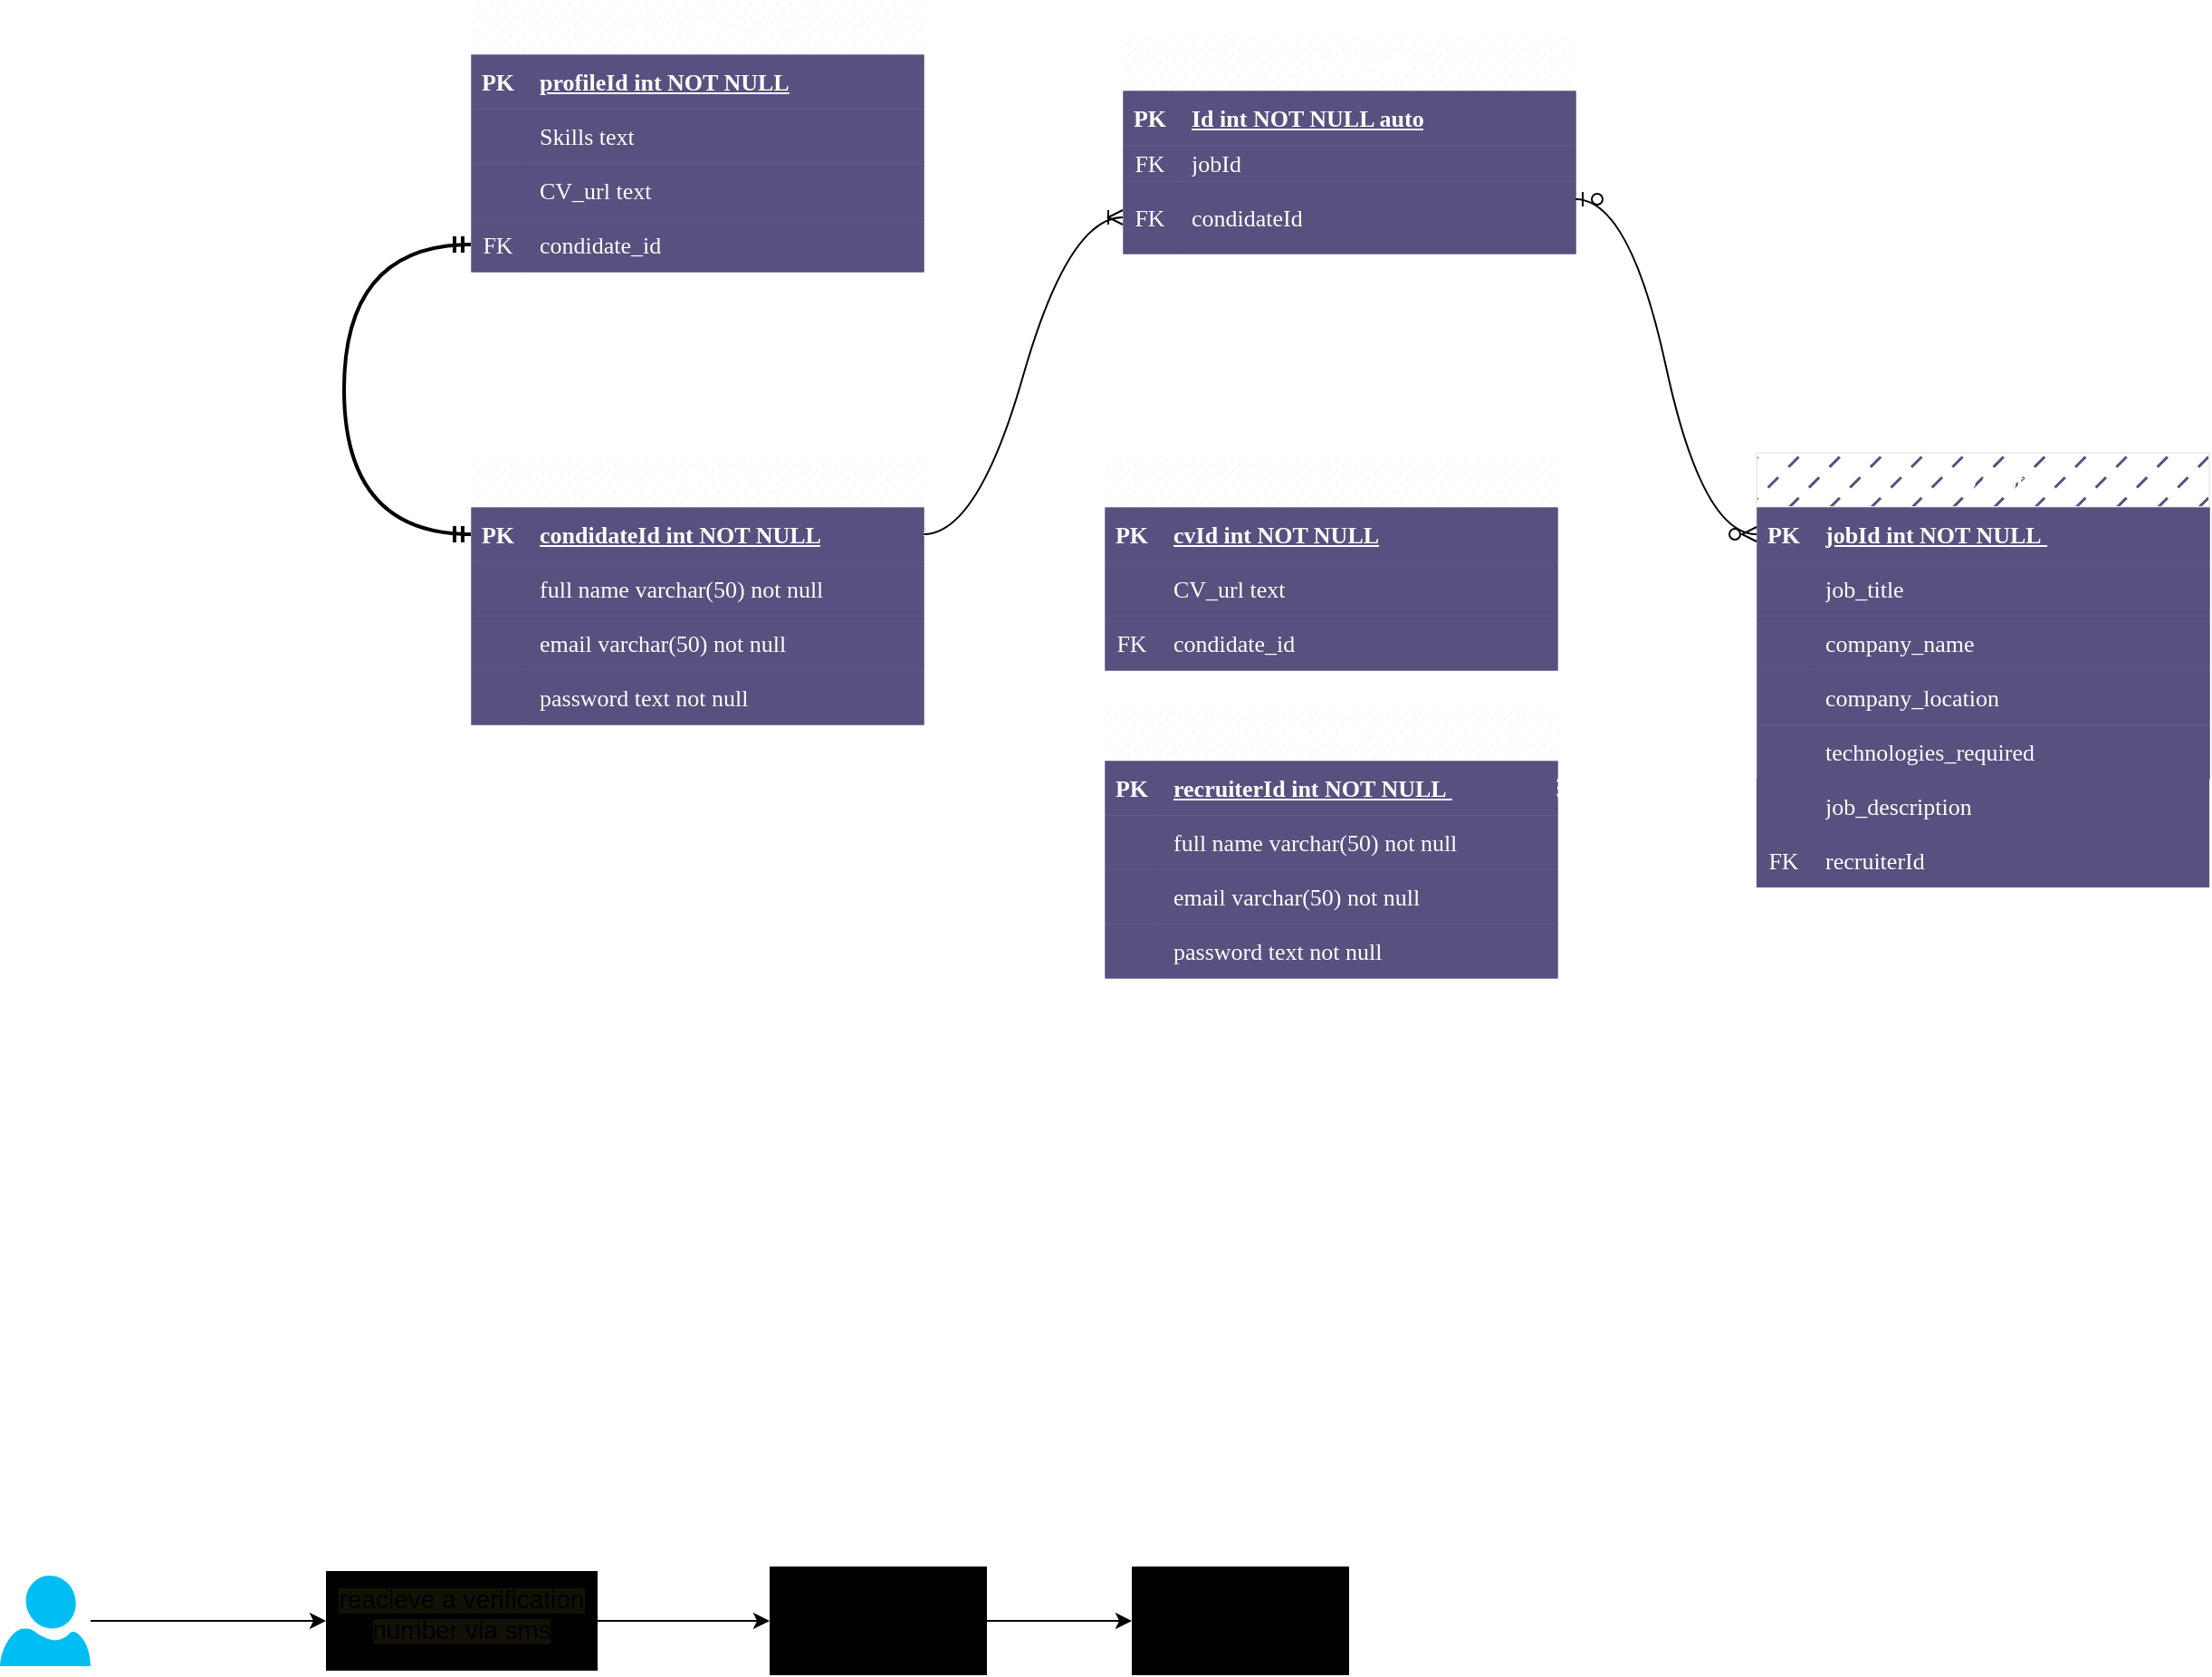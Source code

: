 <mxfile version="20.7.4" type="device"><diagram id="R2lEEEUBdFMjLlhIrx00" name="Page-1"><mxGraphModel dx="1434" dy="779" grid="1" gridSize="10" guides="1" tooltips="1" connect="1" arrows="1" fold="1" page="1" pageScale="1" pageWidth="1200" pageHeight="1920" math="0" shadow="0" extFonts="Permanent Marker^https://fonts.googleapis.com/css?family=Permanent+Marker"><root><mxCell id="0"/><mxCell id="1" parent="0"/><mxCell id="ZnGIGD05tL7cuHlrc2hu-1" value="Condidate" style="shape=table;startSize=30;container=1;collapsible=1;childLayout=tableLayout;fixedRows=1;rowLines=0;fontStyle=1;align=center;resizeLast=1;labelBackgroundColor=none;rounded=0;fillColor=#56517E;strokeColor=#EEEEEE;fontColor=#FFFFFF;fillStyle=dashed;strokeWidth=0;fontSize=13;fontFamily=Verdana;labelBorderColor=none;html=1;" parent="1" vertex="1"><mxGeometry x="440" y="310" width="250" height="150" as="geometry"/></mxCell><mxCell id="ZnGIGD05tL7cuHlrc2hu-2" value="" style="shape=partialRectangle;collapsible=0;dropTarget=0;pointerEvents=0;points=[[0,0.5],[1,0.5]];portConstraint=eastwest;top=0;left=0;right=0;bottom=1;labelBackgroundColor=none;rounded=0;fillColor=#56517E;strokeColor=#EEEEEE;fontColor=#FFFFFF;strokeWidth=0;fontSize=13;fontFamily=Verdana;labelBorderColor=none;html=1;" parent="ZnGIGD05tL7cuHlrc2hu-1" vertex="1"><mxGeometry y="30" width="250" height="30" as="geometry"/></mxCell><mxCell id="ZnGIGD05tL7cuHlrc2hu-3" value="PK" style="shape=partialRectangle;overflow=hidden;connectable=0;top=0;left=0;bottom=0;right=0;fontStyle=1;labelBackgroundColor=none;rounded=0;fillColor=#56517E;strokeColor=#EEEEEE;fontColor=#FFFFFF;strokeWidth=0;fontSize=13;fontFamily=Verdana;labelBorderColor=none;html=1;" parent="ZnGIGD05tL7cuHlrc2hu-2" vertex="1"><mxGeometry width="30" height="30" as="geometry"><mxRectangle width="30" height="30" as="alternateBounds"/></mxGeometry></mxCell><mxCell id="ZnGIGD05tL7cuHlrc2hu-4" value="condidateId int NOT NULL" style="shape=partialRectangle;overflow=hidden;connectable=0;top=0;left=0;bottom=0;right=0;align=left;spacingLeft=6;fontStyle=5;labelBackgroundColor=none;rounded=0;fillColor=#56517E;strokeColor=#EEEEEE;fontColor=#FFFFFF;strokeWidth=0;fontSize=13;fontFamily=Verdana;labelBorderColor=none;html=1;" parent="ZnGIGD05tL7cuHlrc2hu-2" vertex="1"><mxGeometry x="30" width="220" height="30" as="geometry"><mxRectangle width="220" height="30" as="alternateBounds"/></mxGeometry></mxCell><mxCell id="ZnGIGD05tL7cuHlrc2hu-5" value="" style="shape=partialRectangle;collapsible=0;dropTarget=0;pointerEvents=0;points=[[0,0.5],[1,0.5]];portConstraint=eastwest;top=0;left=0;right=0;bottom=0;labelBackgroundColor=none;rounded=0;fillColor=#56517E;strokeColor=#EEEEEE;fontColor=#FFFFFF;strokeWidth=0;fontSize=13;fontFamily=Verdana;labelBorderColor=none;html=1;" parent="ZnGIGD05tL7cuHlrc2hu-1" vertex="1"><mxGeometry y="60" width="250" height="30" as="geometry"/></mxCell><mxCell id="ZnGIGD05tL7cuHlrc2hu-6" value="" style="shape=partialRectangle;overflow=hidden;connectable=0;top=0;left=0;bottom=0;right=0;labelBackgroundColor=none;rounded=0;fillColor=#56517E;strokeColor=#EEEEEE;fontColor=#FFFFFF;strokeWidth=0;fontSize=13;fontFamily=Verdana;labelBorderColor=none;html=1;" parent="ZnGIGD05tL7cuHlrc2hu-5" vertex="1"><mxGeometry width="30" height="30" as="geometry"><mxRectangle width="30" height="30" as="alternateBounds"/></mxGeometry></mxCell><mxCell id="ZnGIGD05tL7cuHlrc2hu-7" value="full name varchar(50) not null" style="shape=partialRectangle;overflow=hidden;connectable=0;top=0;left=0;bottom=0;right=0;align=left;spacingLeft=6;labelBackgroundColor=none;rounded=0;fillColor=#56517E;strokeColor=#EEEEEE;fontColor=#FFFFFF;strokeWidth=0;fontSize=13;fontFamily=Verdana;labelBorderColor=none;html=1;" parent="ZnGIGD05tL7cuHlrc2hu-5" vertex="1"><mxGeometry x="30" width="220" height="30" as="geometry"><mxRectangle width="220" height="30" as="alternateBounds"/></mxGeometry></mxCell><mxCell id="ZnGIGD05tL7cuHlrc2hu-8" value="" style="shape=partialRectangle;collapsible=0;dropTarget=0;pointerEvents=0;points=[[0,0.5],[1,0.5]];portConstraint=eastwest;top=0;left=0;right=0;bottom=0;labelBackgroundColor=none;rounded=0;fillColor=#56517E;strokeColor=#EEEEEE;fontColor=#FFFFFF;strokeWidth=0;fontSize=13;fontFamily=Verdana;labelBorderColor=none;html=1;" parent="ZnGIGD05tL7cuHlrc2hu-1" vertex="1"><mxGeometry y="90" width="250" height="30" as="geometry"/></mxCell><mxCell id="ZnGIGD05tL7cuHlrc2hu-9" value="" style="shape=partialRectangle;overflow=hidden;connectable=0;top=0;left=0;bottom=0;right=0;labelBackgroundColor=none;rounded=0;fillColor=#56517E;strokeColor=#EEEEEE;fontColor=#FFFFFF;strokeWidth=0;fontSize=13;fontFamily=Verdana;labelBorderColor=none;html=1;" parent="ZnGIGD05tL7cuHlrc2hu-8" vertex="1"><mxGeometry width="30" height="30" as="geometry"><mxRectangle width="30" height="30" as="alternateBounds"/></mxGeometry></mxCell><mxCell id="ZnGIGD05tL7cuHlrc2hu-10" value="email varchar(50) not null" style="shape=partialRectangle;overflow=hidden;connectable=0;top=0;left=0;bottom=0;right=0;align=left;spacingLeft=6;labelBackgroundColor=none;rounded=0;fillColor=#56517E;strokeColor=#EEEEEE;fontColor=#FFFFFF;strokeWidth=0;fontSize=13;fontFamily=Verdana;labelBorderColor=none;html=1;" parent="ZnGIGD05tL7cuHlrc2hu-8" vertex="1"><mxGeometry x="30" width="220" height="30" as="geometry"><mxRectangle width="220" height="30" as="alternateBounds"/></mxGeometry></mxCell><mxCell id="ZnGIGD05tL7cuHlrc2hu-11" value="" style="shape=partialRectangle;collapsible=0;dropTarget=0;pointerEvents=0;points=[[0,0.5],[1,0.5]];portConstraint=eastwest;top=0;left=0;right=0;bottom=0;labelBackgroundColor=none;rounded=0;fillColor=#56517E;strokeColor=#EEEEEE;fontColor=#FFFFFF;strokeWidth=0;fontSize=13;fontFamily=Verdana;labelBorderColor=none;html=1;" parent="ZnGIGD05tL7cuHlrc2hu-1" vertex="1"><mxGeometry y="120" width="250" height="30" as="geometry"/></mxCell><mxCell id="ZnGIGD05tL7cuHlrc2hu-12" value="" style="shape=partialRectangle;overflow=hidden;connectable=0;top=0;left=0;bottom=0;right=0;labelBackgroundColor=none;rounded=0;fillColor=#56517E;strokeColor=#EEEEEE;fontColor=#FFFFFF;strokeWidth=0;fontSize=13;fontFamily=Verdana;labelBorderColor=none;html=1;" parent="ZnGIGD05tL7cuHlrc2hu-11" vertex="1"><mxGeometry width="30" height="30" as="geometry"><mxRectangle width="30" height="30" as="alternateBounds"/></mxGeometry></mxCell><mxCell id="ZnGIGD05tL7cuHlrc2hu-13" value="password text not null" style="shape=partialRectangle;overflow=hidden;connectable=0;top=0;left=0;bottom=0;right=0;align=left;spacingLeft=6;labelBackgroundColor=none;rounded=0;fillColor=#56517E;strokeColor=#EEEEEE;fontColor=#FFFFFF;strokeWidth=0;fontSize=13;fontFamily=Verdana;labelBorderColor=none;html=1;" parent="ZnGIGD05tL7cuHlrc2hu-11" vertex="1"><mxGeometry x="30" width="220" height="30" as="geometry"><mxRectangle width="220" height="30" as="alternateBounds"/></mxGeometry></mxCell><mxCell id="ZnGIGD05tL7cuHlrc2hu-14" value="User_Profile" style="shape=table;startSize=30;container=1;collapsible=1;childLayout=tableLayout;fixedRows=1;rowLines=0;fontStyle=1;align=center;resizeLast=1;labelBackgroundColor=none;rounded=0;fillColor=#56517E;strokeColor=#EEEEEE;fontColor=#FFFFFF;fillStyle=dashed;strokeWidth=0;fontSize=13;fontFamily=Verdana;labelBorderColor=none;html=1;" parent="1" vertex="1"><mxGeometry x="440" y="60" width="250" height="150" as="geometry"/></mxCell><mxCell id="ZnGIGD05tL7cuHlrc2hu-15" value="" style="shape=partialRectangle;collapsible=0;dropTarget=0;pointerEvents=0;points=[[0,0.5],[1,0.5]];portConstraint=eastwest;top=0;left=0;right=0;bottom=1;labelBackgroundColor=none;rounded=0;fillColor=#56517E;strokeColor=#EEEEEE;fontColor=#FFFFFF;strokeWidth=0;fontSize=13;fontFamily=Verdana;labelBorderColor=none;html=1;" parent="ZnGIGD05tL7cuHlrc2hu-14" vertex="1"><mxGeometry y="30" width="250" height="30" as="geometry"/></mxCell><mxCell id="ZnGIGD05tL7cuHlrc2hu-16" value="PK" style="shape=partialRectangle;overflow=hidden;connectable=0;top=0;left=0;bottom=0;right=0;fontStyle=1;labelBackgroundColor=none;rounded=0;fillColor=#56517E;strokeColor=#EEEEEE;fontColor=#FFFFFF;strokeWidth=0;fontSize=13;fontFamily=Verdana;labelBorderColor=none;html=1;" parent="ZnGIGD05tL7cuHlrc2hu-15" vertex="1"><mxGeometry width="30" height="30" as="geometry"><mxRectangle width="30" height="30" as="alternateBounds"/></mxGeometry></mxCell><mxCell id="ZnGIGD05tL7cuHlrc2hu-17" value="profileId int NOT NULL" style="shape=partialRectangle;overflow=hidden;connectable=0;top=0;left=0;bottom=0;right=0;align=left;spacingLeft=6;fontStyle=5;labelBackgroundColor=none;rounded=0;fillColor=#56517E;strokeColor=#EEEEEE;fontColor=#FFFFFF;strokeWidth=0;fontSize=13;fontFamily=Verdana;labelBorderColor=none;html=1;" parent="ZnGIGD05tL7cuHlrc2hu-15" vertex="1"><mxGeometry x="30" width="220" height="30" as="geometry"><mxRectangle width="220" height="30" as="alternateBounds"/></mxGeometry></mxCell><mxCell id="ZnGIGD05tL7cuHlrc2hu-18" value="" style="shape=partialRectangle;collapsible=0;dropTarget=0;pointerEvents=0;points=[[0,0.5],[1,0.5]];portConstraint=eastwest;top=0;left=0;right=0;bottom=0;labelBackgroundColor=none;rounded=0;fillColor=#56517E;strokeColor=#EEEEEE;fontColor=#FFFFFF;strokeWidth=0;fontSize=13;fontFamily=Verdana;labelBorderColor=none;html=1;" parent="ZnGIGD05tL7cuHlrc2hu-14" vertex="1"><mxGeometry y="60" width="250" height="30" as="geometry"/></mxCell><mxCell id="ZnGIGD05tL7cuHlrc2hu-19" value="" style="shape=partialRectangle;overflow=hidden;connectable=0;top=0;left=0;bottom=0;right=0;labelBackgroundColor=none;rounded=0;fillColor=#56517E;strokeColor=#EEEEEE;fontColor=#FFFFFF;strokeWidth=0;fontSize=13;fontFamily=Verdana;labelBorderColor=none;html=1;" parent="ZnGIGD05tL7cuHlrc2hu-18" vertex="1"><mxGeometry width="30" height="30" as="geometry"><mxRectangle width="30" height="30" as="alternateBounds"/></mxGeometry></mxCell><mxCell id="ZnGIGD05tL7cuHlrc2hu-20" value="Skills text" style="shape=partialRectangle;overflow=hidden;connectable=0;top=0;left=0;bottom=0;right=0;align=left;spacingLeft=6;labelBackgroundColor=none;rounded=0;fillColor=#56517E;strokeColor=#EEEEEE;fontColor=#FFFFFF;strokeWidth=0;fontSize=13;fontFamily=Verdana;labelBorderColor=none;html=1;" parent="ZnGIGD05tL7cuHlrc2hu-18" vertex="1"><mxGeometry x="30" width="220" height="30" as="geometry"><mxRectangle width="220" height="30" as="alternateBounds"/></mxGeometry></mxCell><mxCell id="ZnGIGD05tL7cuHlrc2hu-21" value="" style="shape=partialRectangle;collapsible=0;dropTarget=0;pointerEvents=0;points=[[0,0.5],[1,0.5]];portConstraint=eastwest;top=0;left=0;right=0;bottom=0;labelBackgroundColor=none;rounded=0;fillColor=#56517E;strokeColor=#EEEEEE;fontColor=#FFFFFF;strokeWidth=0;fontSize=13;fontFamily=Verdana;labelBorderColor=none;html=1;" parent="ZnGIGD05tL7cuHlrc2hu-14" vertex="1"><mxGeometry y="90" width="250" height="30" as="geometry"/></mxCell><mxCell id="ZnGIGD05tL7cuHlrc2hu-22" value="" style="shape=partialRectangle;overflow=hidden;connectable=0;top=0;left=0;bottom=0;right=0;labelBackgroundColor=none;rounded=0;fillColor=#56517E;strokeColor=#EEEEEE;fontColor=#FFFFFF;strokeWidth=0;fontSize=13;fontFamily=Verdana;labelBorderColor=none;html=1;" parent="ZnGIGD05tL7cuHlrc2hu-21" vertex="1"><mxGeometry width="30" height="30" as="geometry"><mxRectangle width="30" height="30" as="alternateBounds"/></mxGeometry></mxCell><mxCell id="ZnGIGD05tL7cuHlrc2hu-23" value="CV_url text" style="shape=partialRectangle;overflow=hidden;connectable=0;top=0;left=0;bottom=0;right=0;align=left;spacingLeft=6;labelBackgroundColor=none;rounded=0;fillColor=#56517E;strokeColor=#EEEEEE;fontColor=#FFFFFF;strokeWidth=0;fontSize=13;fontFamily=Verdana;labelBorderColor=none;html=1;" parent="ZnGIGD05tL7cuHlrc2hu-21" vertex="1"><mxGeometry x="30" width="220" height="30" as="geometry"><mxRectangle width="220" height="30" as="alternateBounds"/></mxGeometry></mxCell><mxCell id="ZnGIGD05tL7cuHlrc2hu-24" value="" style="shape=tableRow;horizontal=0;startSize=0;swimlaneHead=0;swimlaneBody=0;collapsible=0;dropTarget=0;points=[[0,0.5],[1,0.5]];portConstraint=eastwest;top=0;left=0;right=0;bottom=0;labelBackgroundColor=none;rounded=0;fillColor=#56517E;strokeColor=#EEEEEE;fontColor=#FFFFFF;strokeWidth=0;fontSize=13;fontFamily=Verdana;labelBorderColor=none;html=1;" parent="ZnGIGD05tL7cuHlrc2hu-14" vertex="1"><mxGeometry y="120" width="250" height="30" as="geometry"/></mxCell><mxCell id="ZnGIGD05tL7cuHlrc2hu-25" value="FK" style="shape=partialRectangle;connectable=0;top=0;left=0;bottom=0;right=0;fontStyle=0;overflow=hidden;labelBackgroundColor=none;rounded=0;fillColor=#56517E;strokeColor=#EEEEEE;fontColor=#FFFFFF;strokeWidth=0;fontSize=13;fontFamily=Verdana;labelBorderColor=none;html=1;" parent="ZnGIGD05tL7cuHlrc2hu-24" vertex="1"><mxGeometry width="30" height="30" as="geometry"><mxRectangle width="30" height="30" as="alternateBounds"/></mxGeometry></mxCell><mxCell id="ZnGIGD05tL7cuHlrc2hu-26" value="condidate_id" style="shape=partialRectangle;connectable=0;top=0;left=0;bottom=0;right=0;align=left;spacingLeft=6;fontStyle=0;overflow=hidden;labelBackgroundColor=none;rounded=0;fillColor=#56517E;strokeColor=#EEEEEE;fontColor=#FFFFFF;strokeWidth=0;fontSize=13;fontFamily=Verdana;labelBorderColor=none;html=1;" parent="ZnGIGD05tL7cuHlrc2hu-24" vertex="1"><mxGeometry x="30" width="220" height="30" as="geometry"><mxRectangle width="220" height="30" as="alternateBounds"/></mxGeometry></mxCell><mxCell id="ZnGIGD05tL7cuHlrc2hu-27" value="" style="edgeStyle=elbowEdgeStyle;fontSize=13;endArrow=ERmandOne;startArrow=ERmandOne;entryX=0;entryY=0.5;entryDx=0;entryDy=0;exitX=0;exitY=0.5;exitDx=0;exitDy=0;labelBackgroundColor=none;fontColor=default;strokeColor=default;curved=1;strokeWidth=2;fontFamily=Verdana;labelBorderColor=none;html=1;" parent="1" source="ZnGIGD05tL7cuHlrc2hu-24" target="ZnGIGD05tL7cuHlrc2hu-2" edge="1"><mxGeometry x="-0.49" y="60" width="100" height="100" relative="1" as="geometry"><mxPoint x="130" y="500" as="sourcePoint"/><mxPoint x="510" y="630" as="targetPoint"/><Array as="points"><mxPoint x="370" y="280"/></Array><mxPoint as="offset"/></mxGeometry></mxCell><mxCell id="ZnGIGD05tL7cuHlrc2hu-28" value="CV" style="shape=table;startSize=30;container=1;collapsible=1;childLayout=tableLayout;fixedRows=1;rowLines=0;fontStyle=1;align=center;resizeLast=1;labelBackgroundColor=none;rounded=0;fillColor=#56517E;strokeColor=#EEEEEE;fontColor=#FFFFFF;fillStyle=dashed;strokeWidth=0;fontSize=13;fontFamily=Verdana;labelBorderColor=none;html=1;" parent="1" vertex="1"><mxGeometry x="790" y="310" width="250" height="120" as="geometry"/></mxCell><mxCell id="ZnGIGD05tL7cuHlrc2hu-29" value="" style="shape=partialRectangle;collapsible=0;dropTarget=0;pointerEvents=0;points=[[0,0.5],[1,0.5]];portConstraint=eastwest;top=0;left=0;right=0;bottom=1;labelBackgroundColor=none;rounded=0;fillColor=#56517E;strokeColor=#EEEEEE;fontColor=#FFFFFF;strokeWidth=0;fontSize=13;fontFamily=Verdana;labelBorderColor=none;html=1;" parent="ZnGIGD05tL7cuHlrc2hu-28" vertex="1"><mxGeometry y="30" width="250" height="30" as="geometry"/></mxCell><mxCell id="ZnGIGD05tL7cuHlrc2hu-30" value="PK" style="shape=partialRectangle;overflow=hidden;connectable=0;top=0;left=0;bottom=0;right=0;fontStyle=1;labelBackgroundColor=none;rounded=0;fillColor=#56517E;strokeColor=#EEEEEE;fontColor=#FFFFFF;strokeWidth=0;fontSize=13;fontFamily=Verdana;labelBorderColor=none;html=1;" parent="ZnGIGD05tL7cuHlrc2hu-29" vertex="1"><mxGeometry width="30" height="30" as="geometry"><mxRectangle width="30" height="30" as="alternateBounds"/></mxGeometry></mxCell><mxCell id="ZnGIGD05tL7cuHlrc2hu-31" value="cvId int NOT NULL" style="shape=partialRectangle;overflow=hidden;connectable=0;top=0;left=0;bottom=0;right=0;align=left;spacingLeft=6;fontStyle=5;labelBackgroundColor=none;rounded=0;fillColor=#56517E;strokeColor=#EEEEEE;fontColor=#FFFFFF;strokeWidth=0;fontSize=13;fontFamily=Verdana;labelBorderColor=none;html=1;" parent="ZnGIGD05tL7cuHlrc2hu-29" vertex="1"><mxGeometry x="30" width="220" height="30" as="geometry"><mxRectangle width="220" height="30" as="alternateBounds"/></mxGeometry></mxCell><mxCell id="ZnGIGD05tL7cuHlrc2hu-32" value="" style="shape=partialRectangle;collapsible=0;dropTarget=0;pointerEvents=0;points=[[0,0.5],[1,0.5]];portConstraint=eastwest;top=0;left=0;right=0;bottom=0;labelBackgroundColor=none;rounded=0;fillColor=#56517E;strokeColor=#EEEEEE;fontColor=#FFFFFF;strokeWidth=0;fontSize=13;fontFamily=Verdana;labelBorderColor=none;html=1;" parent="ZnGIGD05tL7cuHlrc2hu-28" vertex="1"><mxGeometry y="60" width="250" height="30" as="geometry"/></mxCell><mxCell id="ZnGIGD05tL7cuHlrc2hu-33" value="" style="shape=partialRectangle;overflow=hidden;connectable=0;top=0;left=0;bottom=0;right=0;labelBackgroundColor=none;rounded=0;fillColor=#56517E;strokeColor=#EEEEEE;fontColor=#FFFFFF;strokeWidth=0;fontSize=13;fontFamily=Verdana;labelBorderColor=none;html=1;" parent="ZnGIGD05tL7cuHlrc2hu-32" vertex="1"><mxGeometry width="30" height="30" as="geometry"><mxRectangle width="30" height="30" as="alternateBounds"/></mxGeometry></mxCell><mxCell id="ZnGIGD05tL7cuHlrc2hu-34" value="CV_url text" style="shape=partialRectangle;overflow=hidden;connectable=0;top=0;left=0;bottom=0;right=0;align=left;spacingLeft=6;labelBackgroundColor=none;rounded=0;fillColor=#56517E;strokeColor=#EEEEEE;fontColor=#FFFFFF;strokeWidth=0;fontSize=13;fontFamily=Verdana;labelBorderColor=none;html=1;" parent="ZnGIGD05tL7cuHlrc2hu-32" vertex="1"><mxGeometry x="30" width="220" height="30" as="geometry"><mxRectangle width="220" height="30" as="alternateBounds"/></mxGeometry></mxCell><mxCell id="ZnGIGD05tL7cuHlrc2hu-35" value="" style="shape=tableRow;horizontal=0;startSize=0;swimlaneHead=0;swimlaneBody=0;collapsible=0;dropTarget=0;points=[[0,0.5],[1,0.5]];portConstraint=eastwest;top=0;left=0;right=0;bottom=0;labelBackgroundColor=none;rounded=0;fillColor=#56517E;strokeColor=#EEEEEE;fontColor=#FFFFFF;strokeWidth=0;fontSize=13;fontFamily=Verdana;labelBorderColor=none;html=1;" parent="ZnGIGD05tL7cuHlrc2hu-28" vertex="1"><mxGeometry y="90" width="250" height="30" as="geometry"/></mxCell><mxCell id="ZnGIGD05tL7cuHlrc2hu-36" value="FK" style="shape=partialRectangle;connectable=0;top=0;left=0;bottom=0;right=0;fontStyle=0;overflow=hidden;labelBackgroundColor=none;rounded=0;fillColor=#56517E;strokeColor=#EEEEEE;fontColor=#FFFFFF;strokeWidth=0;fontSize=13;fontFamily=Verdana;labelBorderColor=none;html=1;" parent="ZnGIGD05tL7cuHlrc2hu-35" vertex="1"><mxGeometry width="30" height="30" as="geometry"><mxRectangle width="30" height="30" as="alternateBounds"/></mxGeometry></mxCell><mxCell id="ZnGIGD05tL7cuHlrc2hu-37" value="condidate_id" style="shape=partialRectangle;connectable=0;top=0;left=0;bottom=0;right=0;align=left;spacingLeft=6;fontStyle=0;overflow=hidden;labelBackgroundColor=none;rounded=0;fillColor=#56517E;strokeColor=#EEEEEE;fontColor=#FFFFFF;strokeWidth=0;fontSize=13;fontFamily=Verdana;labelBorderColor=none;html=1;" parent="ZnGIGD05tL7cuHlrc2hu-35" vertex="1"><mxGeometry x="30" width="220" height="30" as="geometry"><mxRectangle width="220" height="30" as="alternateBounds"/></mxGeometry></mxCell><mxCell id="ZnGIGD05tL7cuHlrc2hu-38" value="" style="edgeStyle=entityRelationEdgeStyle;fontSize=13;endArrow=ERmandOne;startArrow=ERmandOne;exitX=1;exitY=0.5;exitDx=0;exitDy=0;entryX=0;entryY=0.5;entryDx=0;entryDy=0;labelBackgroundColor=none;fontColor=default;strokeColor=#FFFFFF;curved=1;strokeWidth=2;fontFamily=Verdana;labelBorderColor=none;html=1;" parent="1" source="ZnGIGD05tL7cuHlrc2hu-2" target="ZnGIGD05tL7cuHlrc2hu-35" edge="1"><mxGeometry width="100" height="100" relative="1" as="geometry"><mxPoint x="700" y="355" as="sourcePoint"/><mxPoint x="790" y="590" as="targetPoint"/></mxGeometry></mxCell><mxCell id="ZnGIGD05tL7cuHlrc2hu-39" value="job post" style="shape=table;startSize=30;container=1;collapsible=1;childLayout=tableLayout;fixedRows=1;rowLines=0;fontStyle=1;align=center;resizeLast=1;labelBackgroundColor=none;rounded=0;fillColor=#56517E;strokeColor=#EEEEEE;fontColor=#FFFFFF;fillStyle=dashed;fontSize=13;fontFamily=Verdana;labelBorderColor=none;html=1;" parent="1" vertex="1"><mxGeometry x="1150" y="310" width="250" height="240" as="geometry"/></mxCell><mxCell id="ZnGIGD05tL7cuHlrc2hu-40" value="" style="shape=tableRow;horizontal=0;startSize=0;swimlaneHead=0;swimlaneBody=0;collapsible=0;dropTarget=0;points=[[0,0.5],[1,0.5]];portConstraint=eastwest;top=0;left=0;right=0;bottom=1;labelBackgroundColor=none;rounded=0;fillColor=#56517E;strokeColor=#EEEEEE;fontColor=#FFFFFF;strokeWidth=0;fontSize=13;fontFamily=Verdana;labelBorderColor=none;html=1;" parent="ZnGIGD05tL7cuHlrc2hu-39" vertex="1"><mxGeometry y="30" width="250" height="30" as="geometry"/></mxCell><mxCell id="ZnGIGD05tL7cuHlrc2hu-41" value="PK" style="shape=partialRectangle;connectable=0;top=0;left=0;bottom=0;right=0;fontStyle=1;overflow=hidden;labelBackgroundColor=none;rounded=0;fillColor=#56517E;strokeColor=#EEEEEE;fontColor=#FFFFFF;strokeWidth=0;fontSize=13;fontFamily=Verdana;labelBorderColor=none;html=1;" parent="ZnGIGD05tL7cuHlrc2hu-40" vertex="1"><mxGeometry width="30" height="30" as="geometry"><mxRectangle width="30" height="30" as="alternateBounds"/></mxGeometry></mxCell><mxCell id="ZnGIGD05tL7cuHlrc2hu-42" value="jobId int NOT NULL&amp;nbsp;" style="shape=partialRectangle;connectable=0;top=0;left=0;bottom=0;right=0;align=left;spacingLeft=6;fontStyle=5;overflow=hidden;labelBackgroundColor=none;rounded=0;fillColor=#56517E;strokeColor=#EEEEEE;fontColor=#FFFFFF;strokeWidth=0;fontSize=13;fontFamily=Verdana;labelBorderColor=none;html=1;" parent="ZnGIGD05tL7cuHlrc2hu-40" vertex="1"><mxGeometry x="30" width="220" height="30" as="geometry"><mxRectangle width="220" height="30" as="alternateBounds"/></mxGeometry></mxCell><mxCell id="ZnGIGD05tL7cuHlrc2hu-43" value="" style="shape=tableRow;horizontal=0;startSize=0;swimlaneHead=0;swimlaneBody=0;collapsible=0;dropTarget=0;points=[[0,0.5],[1,0.5]];portConstraint=eastwest;top=0;left=0;right=0;bottom=0;labelBackgroundColor=none;rounded=0;fillColor=#56517E;strokeColor=#EEEEEE;fontColor=#FFFFFF;strokeWidth=0;fontSize=13;fontFamily=Verdana;labelBorderColor=none;html=1;" parent="ZnGIGD05tL7cuHlrc2hu-39" vertex="1"><mxGeometry y="60" width="250" height="30" as="geometry"/></mxCell><mxCell id="ZnGIGD05tL7cuHlrc2hu-44" value="" style="shape=partialRectangle;connectable=0;top=0;left=0;bottom=0;right=0;editable=1;overflow=hidden;labelBackgroundColor=none;rounded=0;fillColor=#56517E;strokeColor=#EEEEEE;fontColor=#FFFFFF;strokeWidth=0;fontSize=13;fontFamily=Verdana;labelBorderColor=none;html=1;" parent="ZnGIGD05tL7cuHlrc2hu-43" vertex="1"><mxGeometry width="30" height="30" as="geometry"><mxRectangle width="30" height="30" as="alternateBounds"/></mxGeometry></mxCell><mxCell id="ZnGIGD05tL7cuHlrc2hu-45" value="job_title" style="shape=partialRectangle;connectable=0;top=0;left=0;bottom=0;right=0;align=left;spacingLeft=6;overflow=hidden;labelBackgroundColor=none;rounded=0;fillColor=#56517E;strokeColor=#EEEEEE;fontColor=#FFFFFF;strokeWidth=0;fontSize=13;fontFamily=Verdana;labelBorderColor=none;html=1;" parent="ZnGIGD05tL7cuHlrc2hu-43" vertex="1"><mxGeometry x="30" width="220" height="30" as="geometry"><mxRectangle width="220" height="30" as="alternateBounds"/></mxGeometry></mxCell><mxCell id="ZnGIGD05tL7cuHlrc2hu-46" value="" style="shape=tableRow;horizontal=0;startSize=0;swimlaneHead=0;swimlaneBody=0;collapsible=0;dropTarget=0;points=[[0,0.5],[1,0.5]];portConstraint=eastwest;top=0;left=0;right=0;bottom=0;labelBackgroundColor=none;rounded=0;fillColor=#56517E;strokeColor=#EEEEEE;fontColor=#FFFFFF;strokeWidth=0;fontSize=13;fontFamily=Verdana;labelBorderColor=none;html=1;" parent="ZnGIGD05tL7cuHlrc2hu-39" vertex="1"><mxGeometry y="90" width="250" height="30" as="geometry"/></mxCell><mxCell id="ZnGIGD05tL7cuHlrc2hu-47" value="" style="shape=partialRectangle;connectable=0;top=0;left=0;bottom=0;right=0;editable=1;overflow=hidden;labelBackgroundColor=none;rounded=0;fillColor=#56517E;strokeColor=#EEEEEE;fontColor=#FFFFFF;strokeWidth=0;fontSize=13;fontFamily=Verdana;labelBorderColor=none;html=1;" parent="ZnGIGD05tL7cuHlrc2hu-46" vertex="1"><mxGeometry width="30" height="30" as="geometry"><mxRectangle width="30" height="30" as="alternateBounds"/></mxGeometry></mxCell><mxCell id="ZnGIGD05tL7cuHlrc2hu-48" value="company_name" style="shape=partialRectangle;connectable=0;top=0;left=0;bottom=0;right=0;align=left;spacingLeft=6;overflow=hidden;labelBackgroundColor=none;rounded=0;fillColor=#56517E;strokeColor=#EEEEEE;fontColor=#FFFFFF;strokeWidth=0;fontSize=13;fontFamily=Verdana;labelBorderColor=none;html=1;" parent="ZnGIGD05tL7cuHlrc2hu-46" vertex="1"><mxGeometry x="30" width="220" height="30" as="geometry"><mxRectangle width="220" height="30" as="alternateBounds"/></mxGeometry></mxCell><mxCell id="ZnGIGD05tL7cuHlrc2hu-49" value="" style="shape=tableRow;horizontal=0;startSize=0;swimlaneHead=0;swimlaneBody=0;collapsible=0;dropTarget=0;points=[[0,0.5],[1,0.5]];portConstraint=eastwest;top=0;left=0;right=0;bottom=0;labelBackgroundColor=none;rounded=0;fillColor=#56517E;strokeColor=#EEEEEE;fontColor=#FFFFFF;strokeWidth=0;fontSize=13;fontFamily=Verdana;labelBorderColor=none;html=1;" parent="ZnGIGD05tL7cuHlrc2hu-39" vertex="1"><mxGeometry y="120" width="250" height="30" as="geometry"/></mxCell><mxCell id="ZnGIGD05tL7cuHlrc2hu-50" value="" style="shape=partialRectangle;connectable=0;top=0;left=0;bottom=0;right=0;editable=1;overflow=hidden;labelBackgroundColor=none;rounded=0;fillColor=#56517E;strokeColor=#EEEEEE;fontColor=#FFFFFF;strokeWidth=0;fontSize=13;fontFamily=Verdana;labelBorderColor=none;html=1;" parent="ZnGIGD05tL7cuHlrc2hu-49" vertex="1"><mxGeometry width="30" height="30" as="geometry"><mxRectangle width="30" height="30" as="alternateBounds"/></mxGeometry></mxCell><mxCell id="ZnGIGD05tL7cuHlrc2hu-51" value="company_location" style="shape=partialRectangle;connectable=0;top=0;left=0;bottom=0;right=0;align=left;spacingLeft=6;overflow=hidden;labelBackgroundColor=none;rounded=0;fillColor=#56517E;strokeColor=#EEEEEE;fontColor=#FFFFFF;strokeWidth=0;fontSize=13;fontFamily=Verdana;labelBorderColor=none;html=1;" parent="ZnGIGD05tL7cuHlrc2hu-49" vertex="1"><mxGeometry x="30" width="220" height="30" as="geometry"><mxRectangle width="220" height="30" as="alternateBounds"/></mxGeometry></mxCell><mxCell id="ZnGIGD05tL7cuHlrc2hu-52" value="" style="shape=tableRow;horizontal=0;startSize=0;swimlaneHead=0;swimlaneBody=0;collapsible=0;dropTarget=0;points=[[0,0.5],[1,0.5]];portConstraint=eastwest;top=0;left=0;right=0;bottom=0;labelBackgroundColor=none;rounded=0;fillColor=#56517E;strokeColor=#EEEEEE;fontColor=#FFFFFF;strokeWidth=0;fontSize=13;fontFamily=Verdana;labelBorderColor=none;html=1;" parent="ZnGIGD05tL7cuHlrc2hu-39" vertex="1"><mxGeometry y="150" width="250" height="30" as="geometry"/></mxCell><mxCell id="ZnGIGD05tL7cuHlrc2hu-53" value="" style="shape=partialRectangle;connectable=0;top=0;left=0;bottom=0;right=0;editable=1;overflow=hidden;labelBackgroundColor=none;rounded=0;fillColor=#56517E;strokeColor=#EEEEEE;fontColor=#FFFFFF;strokeWidth=0;fontSize=13;fontFamily=Verdana;labelBorderColor=none;html=1;" parent="ZnGIGD05tL7cuHlrc2hu-52" vertex="1"><mxGeometry width="30" height="30" as="geometry"><mxRectangle width="30" height="30" as="alternateBounds"/></mxGeometry></mxCell><mxCell id="ZnGIGD05tL7cuHlrc2hu-54" value="technologies_required" style="shape=partialRectangle;connectable=0;top=0;left=0;bottom=0;right=0;align=left;spacingLeft=6;overflow=hidden;labelBackgroundColor=none;rounded=0;fillColor=#56517E;strokeColor=#EEEEEE;fontColor=#FFFFFF;strokeWidth=0;fontSize=13;fontFamily=Verdana;labelBorderColor=none;html=1;" parent="ZnGIGD05tL7cuHlrc2hu-52" vertex="1"><mxGeometry x="30" width="220" height="30" as="geometry"><mxRectangle width="220" height="30" as="alternateBounds"/></mxGeometry></mxCell><mxCell id="ZnGIGD05tL7cuHlrc2hu-55" value="" style="shape=tableRow;horizontal=0;startSize=0;swimlaneHead=0;swimlaneBody=0;collapsible=0;dropTarget=0;points=[[0,0.5],[1,0.5]];portConstraint=eastwest;top=0;left=0;right=0;bottom=0;labelBackgroundColor=none;rounded=0;fillColor=#56517E;strokeColor=#EEEEEE;fontColor=#FFFFFF;fontSize=13;fontFamily=Verdana;labelBorderColor=none;html=1;" parent="ZnGIGD05tL7cuHlrc2hu-39" vertex="1"><mxGeometry y="180" width="250" height="30" as="geometry"/></mxCell><mxCell id="ZnGIGD05tL7cuHlrc2hu-56" value="" style="shape=partialRectangle;connectable=0;top=0;left=0;bottom=0;right=0;editable=1;overflow=hidden;labelBackgroundColor=none;rounded=0;fillColor=#56517E;strokeColor=#EEEEEE;fontColor=#FFFFFF;fontSize=13;fontFamily=Verdana;labelBorderColor=none;html=1;" parent="ZnGIGD05tL7cuHlrc2hu-55" vertex="1"><mxGeometry width="30" height="30" as="geometry"><mxRectangle width="30" height="30" as="alternateBounds"/></mxGeometry></mxCell><mxCell id="ZnGIGD05tL7cuHlrc2hu-57" value="job_description" style="shape=partialRectangle;connectable=0;top=0;left=0;bottom=0;right=0;align=left;spacingLeft=6;overflow=hidden;labelBackgroundColor=none;rounded=0;fillColor=#56517E;strokeColor=#EEEEEE;fontColor=#FFFFFF;fontSize=13;fontFamily=Verdana;labelBorderColor=none;html=1;" parent="ZnGIGD05tL7cuHlrc2hu-55" vertex="1"><mxGeometry x="30" width="220" height="30" as="geometry"><mxRectangle width="220" height="30" as="alternateBounds"/></mxGeometry></mxCell><mxCell id="ZnGIGD05tL7cuHlrc2hu-58" value="" style="shape=tableRow;horizontal=0;startSize=0;swimlaneHead=0;swimlaneBody=0;collapsible=0;dropTarget=0;points=[[0,0.5],[1,0.5]];portConstraint=eastwest;top=0;left=0;right=0;bottom=0;labelBackgroundColor=none;rounded=0;fillColor=#56517E;strokeColor=#EEEEEE;fontColor=#FFFFFF;fontSize=13;fontFamily=Verdana;labelBorderColor=none;html=1;" parent="ZnGIGD05tL7cuHlrc2hu-39" vertex="1"><mxGeometry y="210" width="250" height="30" as="geometry"/></mxCell><mxCell id="ZnGIGD05tL7cuHlrc2hu-59" value="FK" style="shape=partialRectangle;connectable=0;top=0;left=0;bottom=0;right=0;fontStyle=0;overflow=hidden;labelBackgroundColor=none;rounded=0;fillColor=#56517E;strokeColor=#EEEEEE;fontColor=#FFFFFF;fontSize=13;fontFamily=Verdana;labelBorderColor=none;html=1;" parent="ZnGIGD05tL7cuHlrc2hu-58" vertex="1"><mxGeometry width="30" height="30" as="geometry"><mxRectangle width="30" height="30" as="alternateBounds"/></mxGeometry></mxCell><mxCell id="ZnGIGD05tL7cuHlrc2hu-60" value="recruiterId" style="shape=partialRectangle;connectable=0;top=0;left=0;bottom=0;right=0;align=left;spacingLeft=6;fontStyle=0;overflow=hidden;labelBackgroundColor=none;rounded=0;fillColor=#56517E;strokeColor=#EEEEEE;fontColor=#FFFFFF;fontSize=13;fontFamily=Verdana;labelBorderColor=none;html=1;" parent="ZnGIGD05tL7cuHlrc2hu-58" vertex="1"><mxGeometry x="30" width="220" height="30" as="geometry"><mxRectangle width="220" height="30" as="alternateBounds"/></mxGeometry></mxCell><mxCell id="ZnGIGD05tL7cuHlrc2hu-61" value="Recruiter" style="shape=table;startSize=30;container=1;collapsible=1;childLayout=tableLayout;fixedRows=1;rowLines=0;fontStyle=1;align=center;resizeLast=1;labelBackgroundColor=none;rounded=0;fillColor=#56517E;strokeColor=#EEEEEE;fontColor=#FFFFFF;fillStyle=dashed;strokeWidth=0;fontSize=13;fontFamily=Verdana;labelBorderColor=none;html=1;" parent="1" vertex="1"><mxGeometry x="790" y="450" width="250" height="150" as="geometry"/></mxCell><mxCell id="ZnGIGD05tL7cuHlrc2hu-62" value="" style="shape=partialRectangle;collapsible=0;dropTarget=0;pointerEvents=0;points=[[0,0.5],[1,0.5]];portConstraint=eastwest;top=0;left=0;right=0;bottom=1;labelBackgroundColor=none;rounded=0;fillColor=#56517E;strokeColor=#EEEEEE;fontColor=#FFFFFF;strokeWidth=0;fontSize=13;fontFamily=Verdana;labelBorderColor=none;html=1;" parent="ZnGIGD05tL7cuHlrc2hu-61" vertex="1"><mxGeometry y="30" width="250" height="30" as="geometry"/></mxCell><mxCell id="ZnGIGD05tL7cuHlrc2hu-63" value="PK" style="shape=partialRectangle;overflow=hidden;connectable=0;top=0;left=0;bottom=0;right=0;fontStyle=1;labelBackgroundColor=none;rounded=0;fillColor=#56517E;strokeColor=#EEEEEE;fontColor=#FFFFFF;strokeWidth=0;fontSize=13;fontFamily=Verdana;labelBorderColor=none;html=1;" parent="ZnGIGD05tL7cuHlrc2hu-62" vertex="1"><mxGeometry width="30" height="30" as="geometry"><mxRectangle width="30" height="30" as="alternateBounds"/></mxGeometry></mxCell><mxCell id="ZnGIGD05tL7cuHlrc2hu-64" value="recruiterId int NOT NULL&amp;nbsp;" style="shape=partialRectangle;overflow=hidden;connectable=0;top=0;left=0;bottom=0;right=0;align=left;spacingLeft=6;fontStyle=5;labelBackgroundColor=none;rounded=0;fillColor=#56517E;strokeColor=#EEEEEE;fontColor=#FFFFFF;strokeWidth=0;fontSize=13;fontFamily=Verdana;labelBorderColor=none;html=1;" parent="ZnGIGD05tL7cuHlrc2hu-62" vertex="1"><mxGeometry x="30" width="220" height="30" as="geometry"><mxRectangle width="220" height="30" as="alternateBounds"/></mxGeometry></mxCell><mxCell id="ZnGIGD05tL7cuHlrc2hu-65" value="" style="shape=partialRectangle;collapsible=0;dropTarget=0;pointerEvents=0;points=[[0,0.5],[1,0.5]];portConstraint=eastwest;top=0;left=0;right=0;bottom=0;labelBackgroundColor=none;rounded=0;fillColor=#56517E;strokeColor=#EEEEEE;fontColor=#FFFFFF;strokeWidth=0;fontSize=13;fontFamily=Verdana;labelBorderColor=none;html=1;" parent="ZnGIGD05tL7cuHlrc2hu-61" vertex="1"><mxGeometry y="60" width="250" height="30" as="geometry"/></mxCell><mxCell id="ZnGIGD05tL7cuHlrc2hu-66" value="" style="shape=partialRectangle;overflow=hidden;connectable=0;top=0;left=0;bottom=0;right=0;labelBackgroundColor=none;rounded=0;fillColor=#56517E;strokeColor=#EEEEEE;fontColor=#FFFFFF;strokeWidth=0;fontSize=13;fontFamily=Verdana;labelBorderColor=none;html=1;" parent="ZnGIGD05tL7cuHlrc2hu-65" vertex="1"><mxGeometry width="30" height="30" as="geometry"><mxRectangle width="30" height="30" as="alternateBounds"/></mxGeometry></mxCell><mxCell id="ZnGIGD05tL7cuHlrc2hu-67" value="full name varchar(50) not null" style="shape=partialRectangle;overflow=hidden;connectable=0;top=0;left=0;bottom=0;right=0;align=left;spacingLeft=6;labelBackgroundColor=none;rounded=0;fillColor=#56517E;strokeColor=#EEEEEE;fontColor=#FFFFFF;strokeWidth=0;fontSize=13;fontFamily=Verdana;labelBorderColor=none;html=1;" parent="ZnGIGD05tL7cuHlrc2hu-65" vertex="1"><mxGeometry x="30" width="220" height="30" as="geometry"><mxRectangle width="220" height="30" as="alternateBounds"/></mxGeometry></mxCell><mxCell id="ZnGIGD05tL7cuHlrc2hu-68" value="" style="shape=partialRectangle;collapsible=0;dropTarget=0;pointerEvents=0;points=[[0,0.5],[1,0.5]];portConstraint=eastwest;top=0;left=0;right=0;bottom=0;labelBackgroundColor=none;rounded=0;fillColor=#56517E;strokeColor=#EEEEEE;fontColor=#FFFFFF;strokeWidth=0;fontSize=13;fontFamily=Verdana;labelBorderColor=none;html=1;" parent="ZnGIGD05tL7cuHlrc2hu-61" vertex="1"><mxGeometry y="90" width="250" height="30" as="geometry"/></mxCell><mxCell id="ZnGIGD05tL7cuHlrc2hu-69" value="" style="shape=partialRectangle;overflow=hidden;connectable=0;top=0;left=0;bottom=0;right=0;labelBackgroundColor=none;rounded=0;fillColor=#56517E;strokeColor=#EEEEEE;fontColor=#FFFFFF;strokeWidth=0;fontSize=13;fontFamily=Verdana;labelBorderColor=none;html=1;" parent="ZnGIGD05tL7cuHlrc2hu-68" vertex="1"><mxGeometry width="30" height="30" as="geometry"><mxRectangle width="30" height="30" as="alternateBounds"/></mxGeometry></mxCell><mxCell id="ZnGIGD05tL7cuHlrc2hu-70" value="email varchar(50) not null" style="shape=partialRectangle;overflow=hidden;connectable=0;top=0;left=0;bottom=0;right=0;align=left;spacingLeft=6;labelBackgroundColor=none;rounded=0;fillColor=#56517E;strokeColor=#EEEEEE;fontColor=#FFFFFF;strokeWidth=0;fontSize=13;fontFamily=Verdana;labelBorderColor=none;html=1;" parent="ZnGIGD05tL7cuHlrc2hu-68" vertex="1"><mxGeometry x="30" width="220" height="30" as="geometry"><mxRectangle width="220" height="30" as="alternateBounds"/></mxGeometry></mxCell><mxCell id="ZnGIGD05tL7cuHlrc2hu-71" value="" style="shape=partialRectangle;collapsible=0;dropTarget=0;pointerEvents=0;points=[[0,0.5],[1,0.5]];portConstraint=eastwest;top=0;left=0;right=0;bottom=0;labelBackgroundColor=none;rounded=0;fillColor=#56517E;strokeColor=#EEEEEE;fontColor=#FFFFFF;strokeWidth=0;fontSize=13;fontFamily=Verdana;labelBorderColor=none;html=1;" parent="ZnGIGD05tL7cuHlrc2hu-61" vertex="1"><mxGeometry y="120" width="250" height="30" as="geometry"/></mxCell><mxCell id="ZnGIGD05tL7cuHlrc2hu-72" value="" style="shape=partialRectangle;overflow=hidden;connectable=0;top=0;left=0;bottom=0;right=0;labelBackgroundColor=none;rounded=0;fillColor=#56517E;strokeColor=#EEEEEE;fontColor=#FFFFFF;strokeWidth=0;fontSize=13;fontFamily=Verdana;labelBorderColor=none;html=1;" parent="ZnGIGD05tL7cuHlrc2hu-71" vertex="1"><mxGeometry width="30" height="30" as="geometry"><mxRectangle width="30" height="30" as="alternateBounds"/></mxGeometry></mxCell><mxCell id="ZnGIGD05tL7cuHlrc2hu-73" value="password text not null" style="shape=partialRectangle;overflow=hidden;connectable=0;top=0;left=0;bottom=0;right=0;align=left;spacingLeft=6;labelBackgroundColor=none;rounded=0;fillColor=#56517E;strokeColor=#EEEEEE;fontColor=#FFFFFF;strokeWidth=0;fontSize=13;fontFamily=Verdana;labelBorderColor=none;html=1;" parent="ZnGIGD05tL7cuHlrc2hu-71" vertex="1"><mxGeometry x="30" width="220" height="30" as="geometry"><mxRectangle width="220" height="30" as="alternateBounds"/></mxGeometry></mxCell><mxCell id="ZnGIGD05tL7cuHlrc2hu-74" value="" style="edgeStyle=entityRelationEdgeStyle;fontSize=13;endArrow=ERoneToMany;entryX=1;entryY=0.5;entryDx=0;entryDy=0;exitX=0;exitY=0.5;exitDx=0;exitDy=0;labelBackgroundColor=none;fontColor=default;strokeColor=#FFFFFF;strokeWidth=2;fontFamily=Verdana;labelBorderColor=none;html=1;curved=1;" parent="1" source="ZnGIGD05tL7cuHlrc2hu-58" target="ZnGIGD05tL7cuHlrc2hu-62" edge="1"><mxGeometry width="100" height="100" relative="1" as="geometry"><mxPoint x="720" y="710" as="sourcePoint"/><mxPoint x="820" y="610" as="targetPoint"/></mxGeometry></mxCell><mxCell id="ZnGIGD05tL7cuHlrc2hu-75" value="applied_jobs" style="shape=table;startSize=30;container=1;collapsible=1;childLayout=tableLayout;fixedRows=1;rowLines=0;fontStyle=1;align=center;resizeLast=1;labelBackgroundColor=none;rounded=0;fillColor=#56517E;strokeColor=#EEEEEE;fontColor=#FFFFFF;fillStyle=dashed;strokeWidth=0;fontSize=13;fontFamily=Verdana;labelBorderColor=none;html=1;" parent="1" vertex="1"><mxGeometry x="800" y="80" width="250" height="120" as="geometry"/></mxCell><mxCell id="ZnGIGD05tL7cuHlrc2hu-76" value="" style="shape=partialRectangle;collapsible=0;dropTarget=0;pointerEvents=0;points=[[0,0.5],[1,0.5]];portConstraint=eastwest;top=0;left=0;right=0;bottom=1;labelBackgroundColor=none;rounded=0;fillColor=#56517E;strokeColor=#EEEEEE;fontColor=#FFFFFF;strokeWidth=0;fontSize=13;fontFamily=Verdana;labelBorderColor=none;html=1;" parent="ZnGIGD05tL7cuHlrc2hu-75" vertex="1"><mxGeometry y="30" width="250" height="30" as="geometry"/></mxCell><mxCell id="ZnGIGD05tL7cuHlrc2hu-77" value="PK" style="shape=partialRectangle;overflow=hidden;connectable=0;top=0;left=0;bottom=0;right=0;fontStyle=1;labelBackgroundColor=none;rounded=0;fillColor=#56517E;strokeColor=#EEEEEE;fontColor=#FFFFFF;strokeWidth=0;fontSize=13;fontFamily=Verdana;labelBorderColor=none;html=1;" parent="ZnGIGD05tL7cuHlrc2hu-76" vertex="1"><mxGeometry width="30" height="30" as="geometry"><mxRectangle width="30" height="30" as="alternateBounds"/></mxGeometry></mxCell><mxCell id="ZnGIGD05tL7cuHlrc2hu-78" value="Id int NOT NULL auto" style="shape=partialRectangle;overflow=hidden;connectable=0;top=0;left=0;bottom=0;right=0;align=left;spacingLeft=6;fontStyle=5;labelBackgroundColor=none;rounded=0;fillColor=#56517E;strokeColor=#EEEEEE;fontColor=#FFFFFF;strokeWidth=0;fontSize=13;fontFamily=Verdana;labelBorderColor=none;html=1;" parent="ZnGIGD05tL7cuHlrc2hu-76" vertex="1"><mxGeometry x="30" width="220" height="30" as="geometry"><mxRectangle width="220" height="30" as="alternateBounds"/></mxGeometry></mxCell><mxCell id="ZnGIGD05tL7cuHlrc2hu-79" value="" style="shape=tableRow;horizontal=0;startSize=0;swimlaneHead=0;swimlaneBody=0;collapsible=0;dropTarget=0;points=[[0,0.5],[1,0.5]];portConstraint=eastwest;top=0;left=0;right=0;bottom=0;labelBackgroundColor=none;rounded=0;fillColor=#56517E;strokeColor=#EEEEEE;fontColor=#FFFFFF;strokeWidth=0;fontSize=13;fontFamily=Verdana;labelBorderColor=none;html=1;" parent="ZnGIGD05tL7cuHlrc2hu-75" vertex="1"><mxGeometry y="60" width="250" height="20" as="geometry"/></mxCell><mxCell id="ZnGIGD05tL7cuHlrc2hu-80" value="FK" style="shape=partialRectangle;connectable=0;top=0;left=0;bottom=0;right=0;fontStyle=0;overflow=hidden;labelBackgroundColor=none;rounded=0;fillColor=#56517E;strokeColor=#EEEEEE;fontColor=#FFFFFF;strokeWidth=0;fontSize=13;fontFamily=Verdana;labelBorderColor=none;html=1;" parent="ZnGIGD05tL7cuHlrc2hu-79" vertex="1"><mxGeometry width="30" height="20" as="geometry"><mxRectangle width="30" height="20" as="alternateBounds"/></mxGeometry></mxCell><mxCell id="ZnGIGD05tL7cuHlrc2hu-81" value="jobId" style="shape=partialRectangle;connectable=0;top=0;left=0;bottom=0;right=0;align=left;spacingLeft=6;fontStyle=0;overflow=hidden;labelBackgroundColor=none;rounded=0;fillColor=#56517E;strokeColor=#EEEEEE;fontColor=#FFFFFF;strokeWidth=0;fontSize=13;fontFamily=Verdana;labelBorderColor=none;html=1;" parent="ZnGIGD05tL7cuHlrc2hu-79" vertex="1"><mxGeometry x="30" width="220" height="20" as="geometry"><mxRectangle width="220" height="20" as="alternateBounds"/></mxGeometry></mxCell><mxCell id="ZnGIGD05tL7cuHlrc2hu-82" value="" style="shape=tableRow;horizontal=0;startSize=0;swimlaneHead=0;swimlaneBody=0;collapsible=0;dropTarget=0;points=[[0,0.5],[1,0.5]];portConstraint=eastwest;top=0;left=0;right=0;bottom=0;labelBackgroundColor=none;rounded=0;fillColor=#56517E;strokeColor=#EEEEEE;fontColor=#FFFFFF;strokeWidth=0;fontSize=13;fontFamily=Verdana;labelBorderColor=none;html=1;" parent="ZnGIGD05tL7cuHlrc2hu-75" vertex="1"><mxGeometry y="80" width="250" height="40" as="geometry"/></mxCell><mxCell id="ZnGIGD05tL7cuHlrc2hu-83" value="FK" style="shape=partialRectangle;connectable=0;top=0;left=0;bottom=0;right=0;fontStyle=0;overflow=hidden;labelBackgroundColor=none;rounded=0;fillColor=#56517E;strokeColor=#EEEEEE;fontColor=#FFFFFF;strokeWidth=0;fontSize=13;fontFamily=Verdana;labelBorderColor=none;html=1;" parent="ZnGIGD05tL7cuHlrc2hu-82" vertex="1"><mxGeometry width="30" height="40" as="geometry"><mxRectangle width="30" height="40" as="alternateBounds"/></mxGeometry></mxCell><mxCell id="ZnGIGD05tL7cuHlrc2hu-84" value="condidateId" style="shape=partialRectangle;connectable=0;top=0;left=0;bottom=0;right=0;align=left;spacingLeft=6;fontStyle=0;overflow=hidden;labelBackgroundColor=none;rounded=0;fillColor=#56517E;strokeColor=#EEEEEE;fontColor=#FFFFFF;strokeWidth=0;fontSize=13;fontFamily=Verdana;labelBorderColor=none;html=1;" parent="ZnGIGD05tL7cuHlrc2hu-82" vertex="1"><mxGeometry x="30" width="220" height="40" as="geometry"><mxRectangle width="220" height="40" as="alternateBounds"/></mxGeometry></mxCell><mxCell id="ZnGIGD05tL7cuHlrc2hu-85" value="" style="edgeStyle=entityRelationEdgeStyle;fontSize=12;html=1;endArrow=ERoneToMany;curved=1;exitX=1;exitY=0.5;exitDx=0;exitDy=0;entryX=0;entryY=0.5;entryDx=0;entryDy=0;" parent="1" source="ZnGIGD05tL7cuHlrc2hu-2" target="ZnGIGD05tL7cuHlrc2hu-82" edge="1"><mxGeometry width="100" height="100" relative="1" as="geometry"><mxPoint x="690" y="300" as="sourcePoint"/><mxPoint x="790" y="200" as="targetPoint"/></mxGeometry></mxCell><mxCell id="ZnGIGD05tL7cuHlrc2hu-87" value="" style="edgeStyle=entityRelationEdgeStyle;fontSize=12;html=1;endArrow=ERzeroToMany;startArrow=ERzeroToOne;curved=1;exitX=1;exitY=0.75;exitDx=0;exitDy=0;entryX=0;entryY=0.5;entryDx=0;entryDy=0;" parent="1" source="ZnGIGD05tL7cuHlrc2hu-75" target="ZnGIGD05tL7cuHlrc2hu-40" edge="1"><mxGeometry width="100" height="100" relative="1" as="geometry"><mxPoint x="1110" y="190" as="sourcePoint"/><mxPoint x="1210" y="90" as="targetPoint"/></mxGeometry></mxCell><mxCell id="vYrsjJXQvEvUKiNARBl4-5" value="" style="edgeStyle=orthogonalEdgeStyle;rounded=0;orthogonalLoop=1;jettySize=auto;html=1;" edge="1" parent="1" source="vYrsjJXQvEvUKiNARBl4-1" target="vYrsjJXQvEvUKiNARBl4-4"><mxGeometry relative="1" as="geometry"/></mxCell><mxCell id="vYrsjJXQvEvUKiNARBl4-1" value="" style="verticalLabelPosition=bottom;html=1;verticalAlign=top;align=center;strokeColor=none;fillColor=#00BEF2;shape=mxgraph.azure.user;" vertex="1" parent="1"><mxGeometry x="180" y="930" width="50" height="50" as="geometry"/></mxCell><mxCell id="vYrsjJXQvEvUKiNARBl4-8" value="" style="edgeStyle=orthogonalEdgeStyle;rounded=0;orthogonalLoop=1;jettySize=auto;html=1;fontSize=14;" edge="1" parent="1" source="vYrsjJXQvEvUKiNARBl4-4" target="vYrsjJXQvEvUKiNARBl4-7"><mxGeometry relative="1" as="geometry"/></mxCell><mxCell id="vYrsjJXQvEvUKiNARBl4-4" value="&lt;span style=&quot;background-color: rgb(17, 18, 5);&quot;&gt;&lt;font style=&quot;font-size: 14px;&quot;&gt;reacieve a verification number via sms&lt;/font&gt;&lt;/span&gt;" style="whiteSpace=wrap;html=1;verticalAlign=top;fillColor=#fffff;strokeColor=none;" vertex="1" parent="1"><mxGeometry x="360" y="927.5" width="150" height="55" as="geometry"/></mxCell><mxCell id="vYrsjJXQvEvUKiNARBl4-10" value="" style="edgeStyle=orthogonalEdgeStyle;rounded=0;orthogonalLoop=1;jettySize=auto;html=1;fontSize=14;" edge="1" parent="1" source="vYrsjJXQvEvUKiNARBl4-7" target="vYrsjJXQvEvUKiNARBl4-9"><mxGeometry relative="1" as="geometry"/></mxCell><mxCell id="vYrsjJXQvEvUKiNARBl4-7" value="Insert the number inside and input" style="whiteSpace=wrap;html=1;verticalAlign=top;fillColor=#fffff;strokeColor=none;" vertex="1" parent="1"><mxGeometry x="605" y="925" width="120" height="60" as="geometry"/></mxCell><mxCell id="vYrsjJXQvEvUKiNARBl4-9" value="update the veriified field if the number matches" style="whiteSpace=wrap;html=1;verticalAlign=top;fillColor=#fffff;strokeColor=none;" vertex="1" parent="1"><mxGeometry x="805" y="925" width="120" height="60" as="geometry"/></mxCell></root></mxGraphModel></diagram></mxfile>